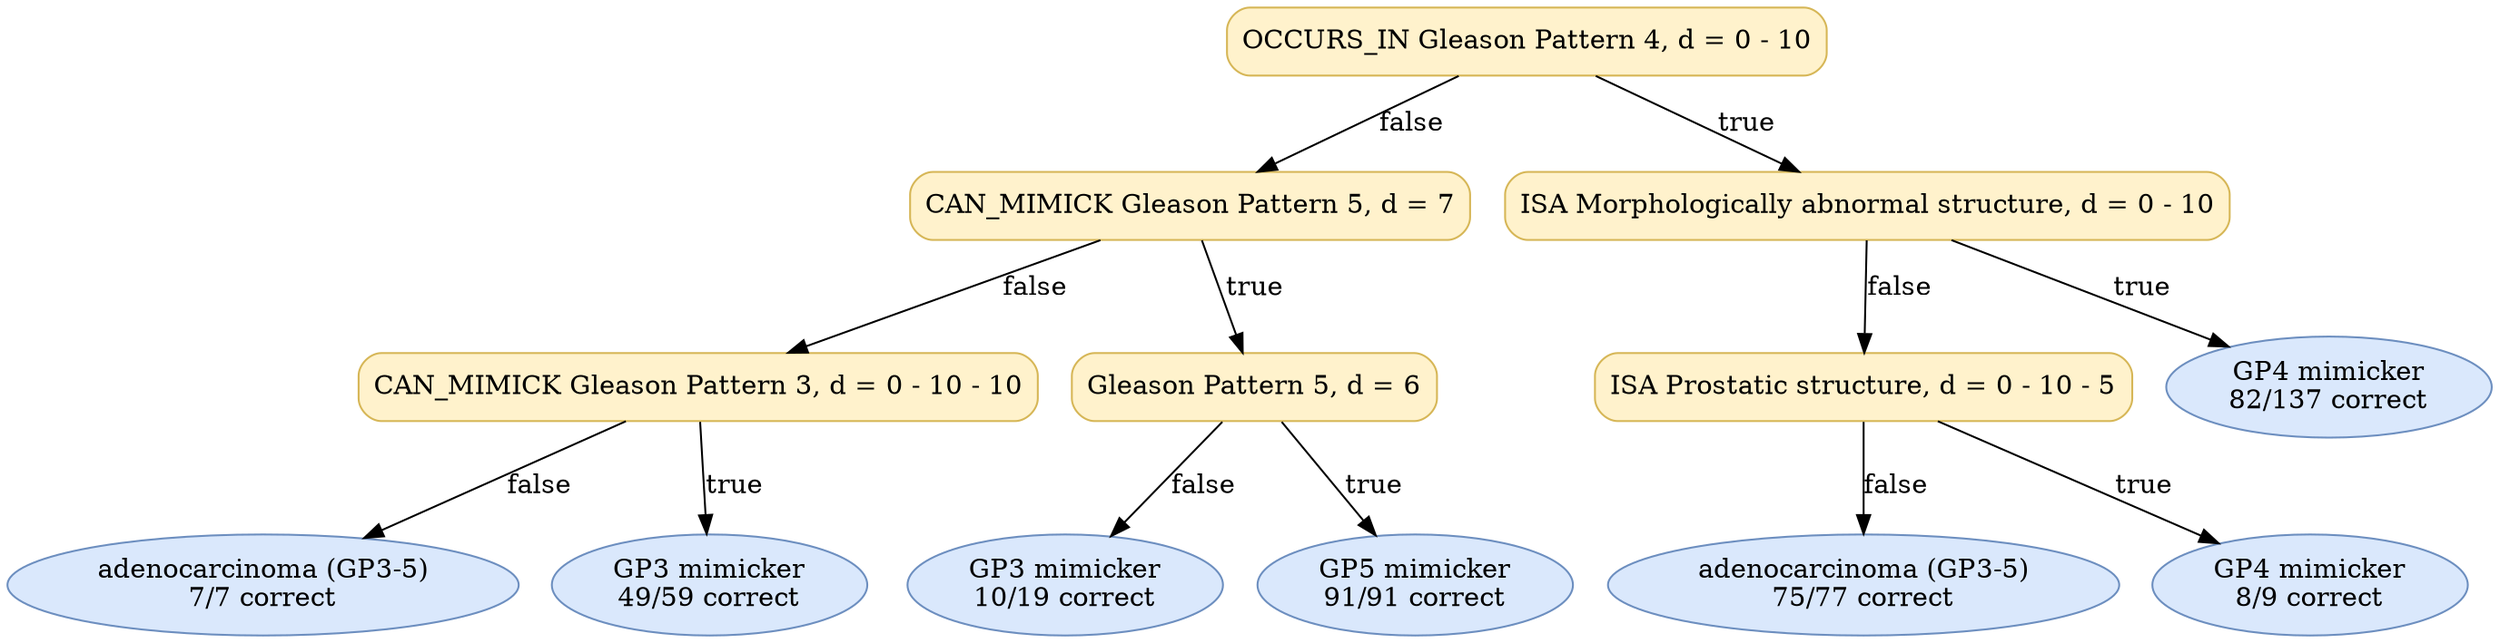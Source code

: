 digraph "DT" {
fontname="Times-Roman";
label="";
node [fontname="Times-Roman"];
Node1 [color="#D6B656", fillcolor="#FFF2CC", label="OCCURS_IN Gleason Pattern 4, d = 0 - 10", shape="box", style="rounded,filled"];
Node2 [color="#D6B656", fillcolor="#FFF2CC", label="CAN_MIMICK Gleason Pattern 5, d = 7", shape="box", style="rounded,filled"];
Node3 [color="#D6B656", fillcolor="#FFF2CC", label="CAN_MIMICK Gleason Pattern 3, d = 0 - 10 - 10", shape="box", style="rounded,filled"];
Node4 [color="#6C8EBF", fillcolor="#DAE8FC", label=<adenocarcinoma (GP3-5)<br/>7/7 correct>, shape="ellipse", style="rounded,filled"];
Node5 [color="#6C8EBF", fillcolor="#DAE8FC", label=<GP3 mimicker<br/>49/59 correct>, shape="ellipse", style="rounded,filled"];
Node6 [color="#D6B656", fillcolor="#FFF2CC", label="Gleason Pattern 5, d = 6", shape="box", style="rounded,filled"];
Node7 [color="#6C8EBF", fillcolor="#DAE8FC", label=<GP3 mimicker<br/>10/19 correct>, shape="ellipse", style="rounded,filled"];
Node8 [color="#6C8EBF", fillcolor="#DAE8FC", label=<GP5 mimicker<br/>91/91 correct>, shape="ellipse", style="rounded,filled"];
Node9 [color="#D6B656", fillcolor="#FFF2CC", label="ISA Morphologically abnormal structure, d = 0 - 10", shape="box", style="rounded,filled"];
Node10 [color="#D6B656", fillcolor="#FFF2CC", label="ISA Prostatic structure, d = 0 - 10 - 5", shape="box", style="rounded,filled"];
Node11 [color="#6C8EBF", fillcolor="#DAE8FC", label=<adenocarcinoma (GP3-5)<br/>75/77 correct>, shape="ellipse", style="rounded,filled"];
Node12 [color="#6C8EBF", fillcolor="#DAE8FC", label=<GP4 mimicker<br/>8/9 correct>, shape="ellipse", style="rounded,filled"];
Node13 [color="#6C8EBF", fillcolor="#DAE8FC", label=<GP4 mimicker<br/>82/137 correct>, shape="ellipse", style="rounded,filled"];
Node1 -> Node2  [key=0, label="false"];
Node1 -> Node9  [key=0, label="true"];
Node2 -> Node3  [key=0, label="false"];
Node2 -> Node6  [key=0, label="true"];
Node3 -> Node4  [key=0, label="false"];
Node3 -> Node5  [key=0, label="true"];
Node6 -> Node7  [key=0, label="false"];
Node6 -> Node8  [key=0, label="true"];
Node9 -> Node10  [key=0, label="false"];
Node9 -> Node13  [key=0, label="true"];
Node10 -> Node11  [key=0, label="false"];
Node10 -> Node12  [key=0, label="true"];
}
